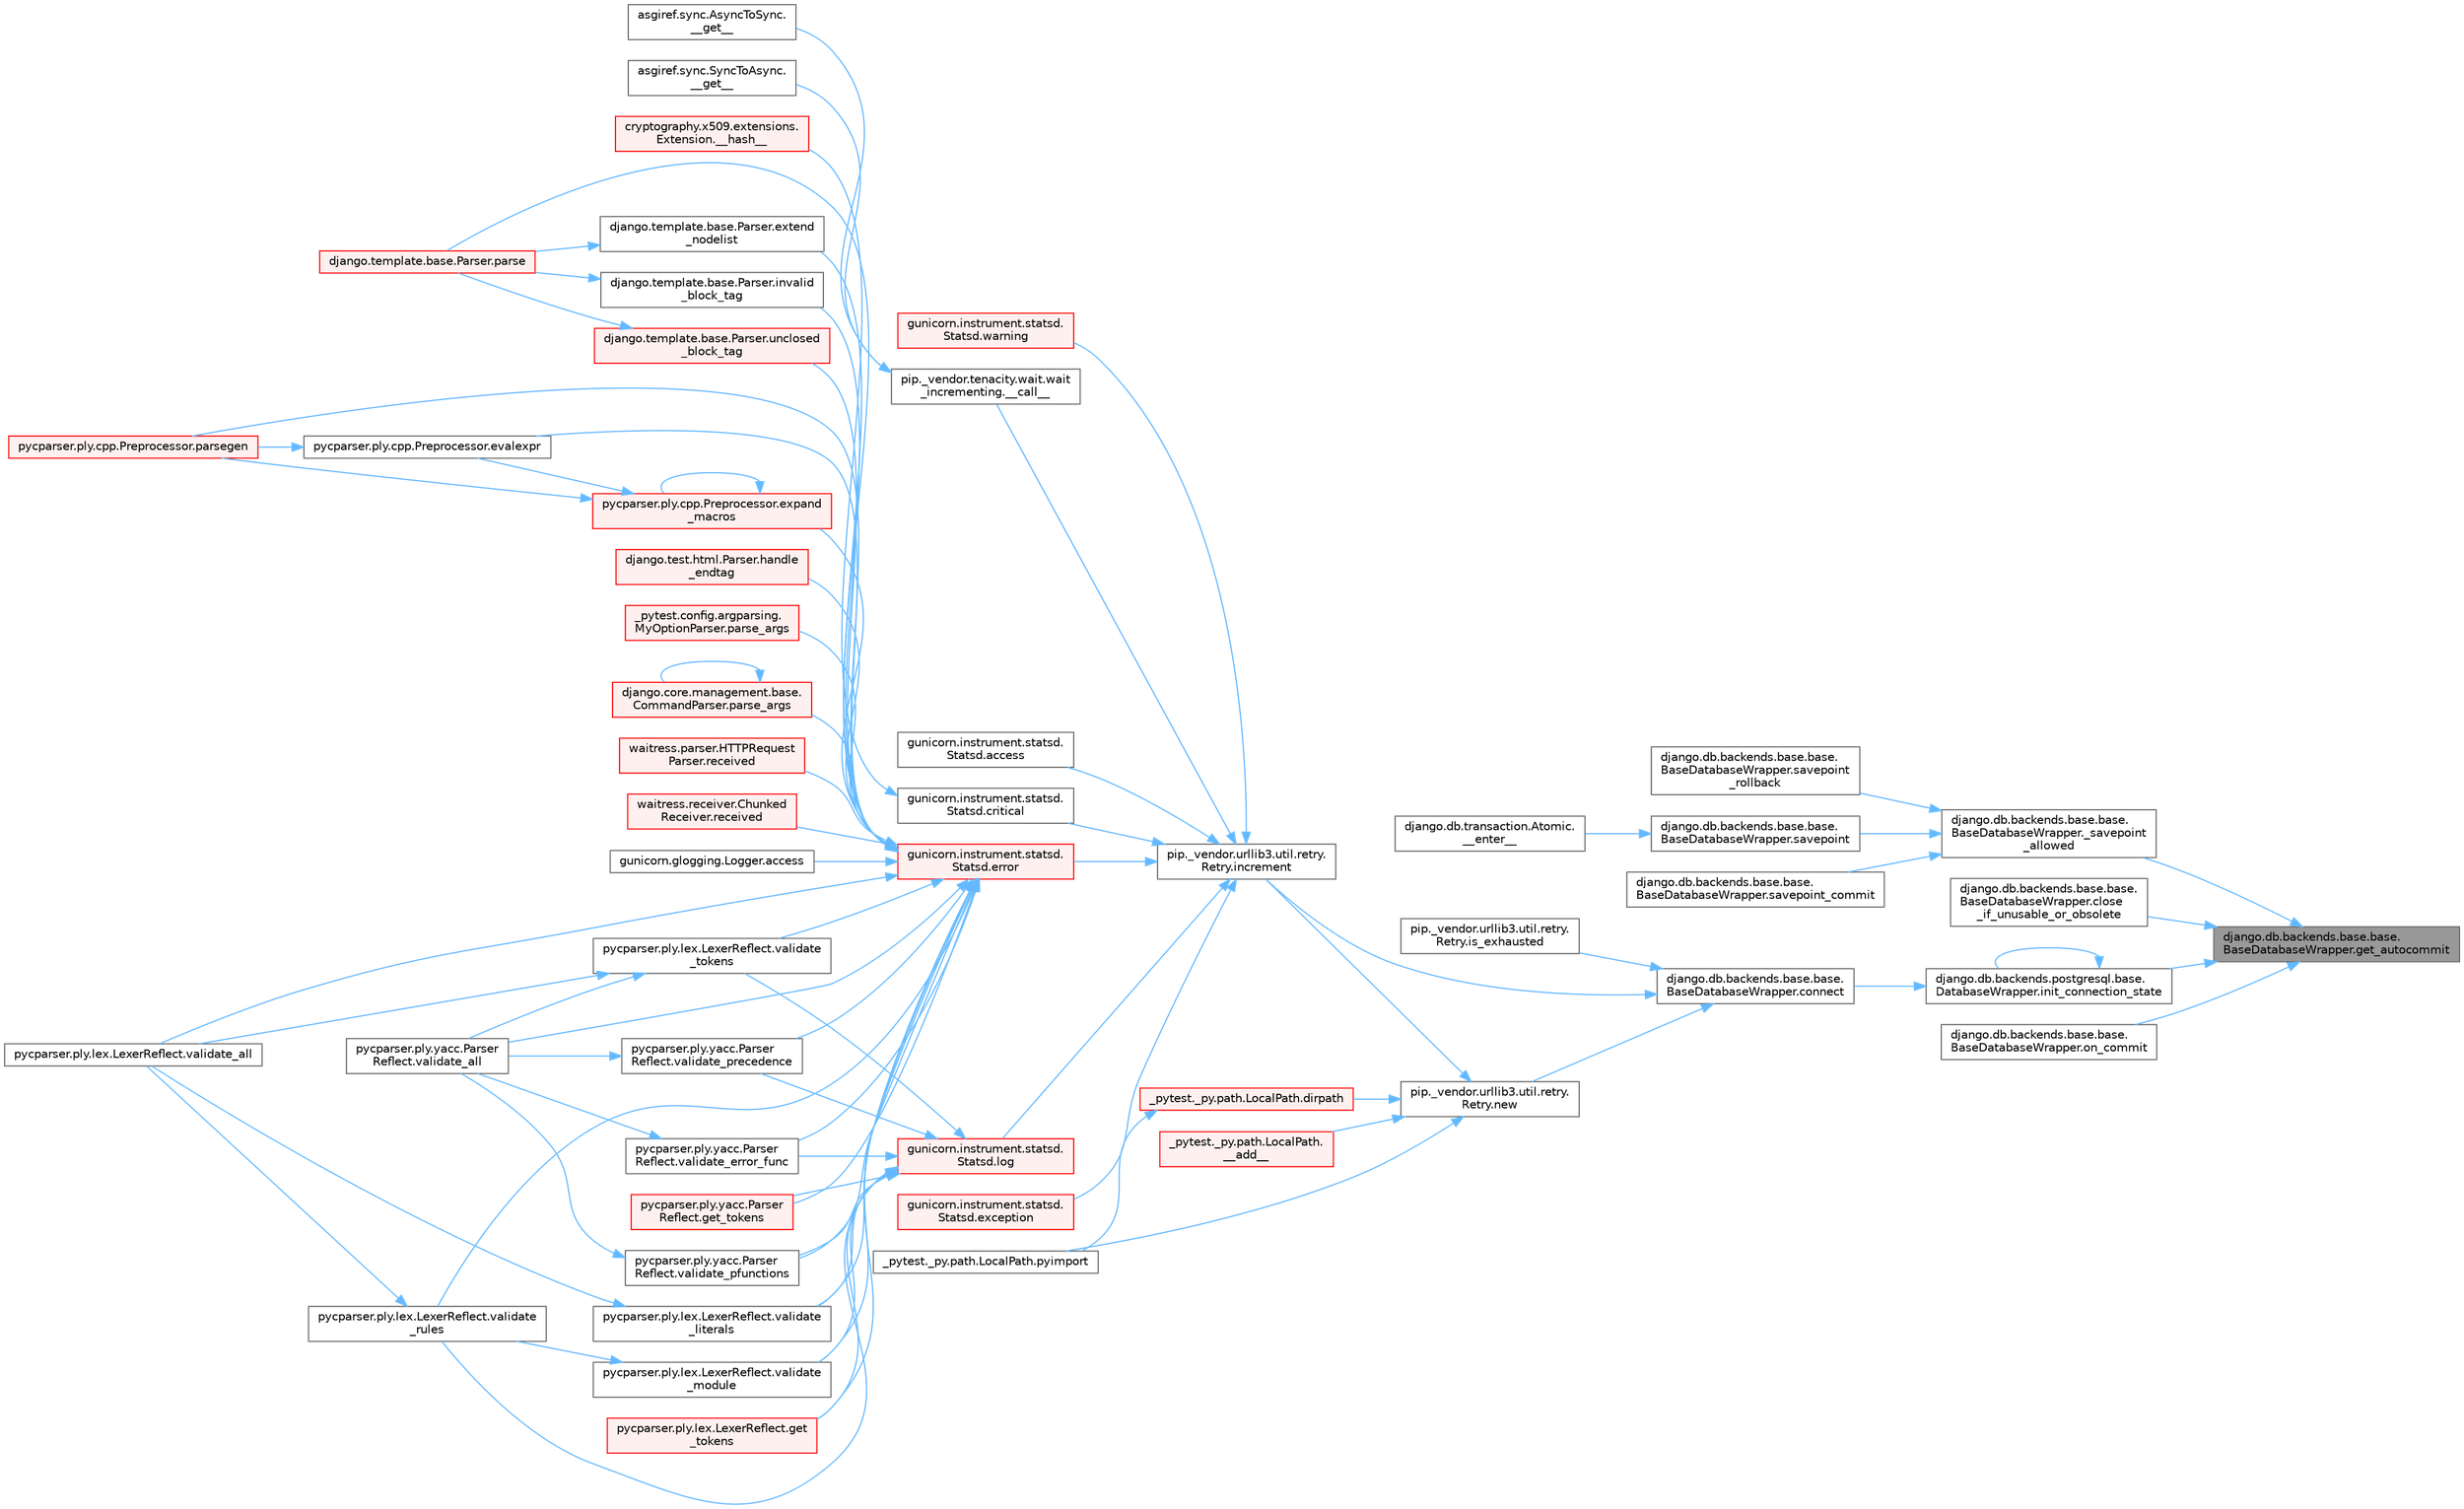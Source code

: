 digraph "django.db.backends.base.base.BaseDatabaseWrapper.get_autocommit"
{
 // LATEX_PDF_SIZE
  bgcolor="transparent";
  edge [fontname=Helvetica,fontsize=10,labelfontname=Helvetica,labelfontsize=10];
  node [fontname=Helvetica,fontsize=10,shape=box,height=0.2,width=0.4];
  rankdir="RL";
  Node1 [id="Node000001",label="django.db.backends.base.base.\lBaseDatabaseWrapper.get_autocommit",height=0.2,width=0.4,color="gray40", fillcolor="grey60", style="filled", fontcolor="black",tooltip=" "];
  Node1 -> Node2 [id="edge1_Node000001_Node000002",dir="back",color="steelblue1",style="solid",tooltip=" "];
  Node2 [id="Node000002",label="django.db.backends.base.base.\lBaseDatabaseWrapper._savepoint\l_allowed",height=0.2,width=0.4,color="grey40", fillcolor="white", style="filled",URL="$classdjango_1_1db_1_1backends_1_1base_1_1base_1_1_base_database_wrapper.html#af5e9f43abb235e035c6b4ab96ace4126",tooltip=" "];
  Node2 -> Node3 [id="edge2_Node000002_Node000003",dir="back",color="steelblue1",style="solid",tooltip=" "];
  Node3 [id="Node000003",label="django.db.backends.base.base.\lBaseDatabaseWrapper.savepoint",height=0.2,width=0.4,color="grey40", fillcolor="white", style="filled",URL="$classdjango_1_1db_1_1backends_1_1base_1_1base_1_1_base_database_wrapper.html#aa6f4a30ed7b20aba58e40da60c340634",tooltip=" "];
  Node3 -> Node4 [id="edge3_Node000003_Node000004",dir="back",color="steelblue1",style="solid",tooltip=" "];
  Node4 [id="Node000004",label="django.db.transaction.Atomic.\l__enter__",height=0.2,width=0.4,color="grey40", fillcolor="white", style="filled",URL="$classdjango_1_1db_1_1transaction_1_1_atomic.html#ad19b841c87b4bff436a8f622adee1882",tooltip=" "];
  Node2 -> Node5 [id="edge4_Node000002_Node000005",dir="back",color="steelblue1",style="solid",tooltip=" "];
  Node5 [id="Node000005",label="django.db.backends.base.base.\lBaseDatabaseWrapper.savepoint_commit",height=0.2,width=0.4,color="grey40", fillcolor="white", style="filled",URL="$classdjango_1_1db_1_1backends_1_1base_1_1base_1_1_base_database_wrapper.html#ab4764c220571616734c9723cf9320850",tooltip=" "];
  Node2 -> Node6 [id="edge5_Node000002_Node000006",dir="back",color="steelblue1",style="solid",tooltip=" "];
  Node6 [id="Node000006",label="django.db.backends.base.base.\lBaseDatabaseWrapper.savepoint\l_rollback",height=0.2,width=0.4,color="grey40", fillcolor="white", style="filled",URL="$classdjango_1_1db_1_1backends_1_1base_1_1base_1_1_base_database_wrapper.html#af48b460b2053811b541f5668ce51719e",tooltip=" "];
  Node1 -> Node7 [id="edge6_Node000001_Node000007",dir="back",color="steelblue1",style="solid",tooltip=" "];
  Node7 [id="Node000007",label="django.db.backends.base.base.\lBaseDatabaseWrapper.close\l_if_unusable_or_obsolete",height=0.2,width=0.4,color="grey40", fillcolor="white", style="filled",URL="$classdjango_1_1db_1_1backends_1_1base_1_1base_1_1_base_database_wrapper.html#a599dfc5a8da20da69ffa5a94869dad01",tooltip=" "];
  Node1 -> Node8 [id="edge7_Node000001_Node000008",dir="back",color="steelblue1",style="solid",tooltip=" "];
  Node8 [id="Node000008",label="django.db.backends.postgresql.base.\lDatabaseWrapper.init_connection_state",height=0.2,width=0.4,color="grey40", fillcolor="white", style="filled",URL="$classdjango_1_1db_1_1backends_1_1postgresql_1_1base_1_1_database_wrapper.html#a0f6575b463895b89bb6fc158beacb3cd",tooltip=" "];
  Node8 -> Node9 [id="edge8_Node000008_Node000009",dir="back",color="steelblue1",style="solid",tooltip=" "];
  Node9 [id="Node000009",label="django.db.backends.base.base.\lBaseDatabaseWrapper.connect",height=0.2,width=0.4,color="grey40", fillcolor="white", style="filled",URL="$classdjango_1_1db_1_1backends_1_1base_1_1base_1_1_base_database_wrapper.html#a7b64171260c3bf790ed1f563fe48ec35",tooltip=" "];
  Node9 -> Node10 [id="edge9_Node000009_Node000010",dir="back",color="steelblue1",style="solid",tooltip=" "];
  Node10 [id="Node000010",label="pip._vendor.urllib3.util.retry.\lRetry.increment",height=0.2,width=0.4,color="grey40", fillcolor="white", style="filled",URL="$classpip_1_1__vendor_1_1urllib3_1_1util_1_1retry_1_1_retry.html#a88dd993ccb2ef4b2bfa9ad0571374b12",tooltip=" "];
  Node10 -> Node11 [id="edge10_Node000010_Node000011",dir="back",color="steelblue1",style="solid",tooltip=" "];
  Node11 [id="Node000011",label="pip._vendor.tenacity.wait.wait\l_incrementing.__call__",height=0.2,width=0.4,color="grey40", fillcolor="white", style="filled",URL="$classpip_1_1__vendor_1_1tenacity_1_1wait_1_1wait__incrementing.html#af47b0264325b86a85aa5cfd3b59a28cf",tooltip=" "];
  Node11 -> Node12 [id="edge11_Node000011_Node000012",dir="back",color="steelblue1",style="solid",tooltip=" "];
  Node12 [id="Node000012",label="asgiref.sync.AsyncToSync.\l__get__",height=0.2,width=0.4,color="grey40", fillcolor="white", style="filled",URL="$classasgiref_1_1sync_1_1_async_to_sync.html#a23e9ef7a73da98dad9e3f4e65846969b",tooltip=" "];
  Node11 -> Node13 [id="edge12_Node000011_Node000013",dir="back",color="steelblue1",style="solid",tooltip=" "];
  Node13 [id="Node000013",label="asgiref.sync.SyncToAsync.\l__get__",height=0.2,width=0.4,color="grey40", fillcolor="white", style="filled",URL="$classasgiref_1_1sync_1_1_sync_to_async.html#aebdfbe3f01079a529fd2f39810597381",tooltip=" "];
  Node10 -> Node14 [id="edge13_Node000010_Node000014",dir="back",color="steelblue1",style="solid",tooltip=" "];
  Node14 [id="Node000014",label="gunicorn.instrument.statsd.\lStatsd.access",height=0.2,width=0.4,color="grey40", fillcolor="white", style="filled",URL="$classgunicorn_1_1instrument_1_1statsd_1_1_statsd.html#a54238bd99ae3e429bb3efdae3a79e8e6",tooltip=" "];
  Node10 -> Node15 [id="edge14_Node000010_Node000015",dir="back",color="steelblue1",style="solid",tooltip=" "];
  Node15 [id="Node000015",label="gunicorn.instrument.statsd.\lStatsd.critical",height=0.2,width=0.4,color="grey40", fillcolor="white", style="filled",URL="$classgunicorn_1_1instrument_1_1statsd_1_1_statsd.html#a6a14e36bb7c86f86aa200f1ba8234786",tooltip=" "];
  Node15 -> Node16 [id="edge15_Node000015_Node000016",dir="back",color="steelblue1",style="solid",tooltip=" "];
  Node16 [id="Node000016",label="cryptography.x509.extensions.\lExtension.__hash__",height=0.2,width=0.4,color="red", fillcolor="#FFF0F0", style="filled",URL="$classcryptography_1_1x509_1_1extensions_1_1_extension.html#a7744510faba9373c947790041c25021e",tooltip=" "];
  Node10 -> Node27 [id="edge16_Node000010_Node000027",dir="back",color="steelblue1",style="solid",tooltip=" "];
  Node27 [id="Node000027",label="gunicorn.instrument.statsd.\lStatsd.error",height=0.2,width=0.4,color="red", fillcolor="#FFF0F0", style="filled",URL="$classgunicorn_1_1instrument_1_1statsd_1_1_statsd.html#a00ca379c910e5842719e48e617504c12",tooltip=" "];
  Node27 -> Node28 [id="edge17_Node000027_Node000028",dir="back",color="steelblue1",style="solid",tooltip=" "];
  Node28 [id="Node000028",label="gunicorn.glogging.Logger.access",height=0.2,width=0.4,color="grey40", fillcolor="white", style="filled",URL="$classgunicorn_1_1glogging_1_1_logger.html#a3b9fcb2cb9d7803a849f41d52df08b4b",tooltip=" "];
  Node27 -> Node29 [id="edge18_Node000027_Node000029",dir="back",color="steelblue1",style="solid",tooltip=" "];
  Node29 [id="Node000029",label="pycparser.ply.cpp.Preprocessor.evalexpr",height=0.2,width=0.4,color="grey40", fillcolor="white", style="filled",URL="$classpycparser_1_1ply_1_1cpp_1_1_preprocessor.html#a3c16ad6c28242d1214d20158b02ecabd",tooltip=" "];
  Node29 -> Node30 [id="edge19_Node000029_Node000030",dir="back",color="steelblue1",style="solid",tooltip=" "];
  Node30 [id="Node000030",label="pycparser.ply.cpp.Preprocessor.parsegen",height=0.2,width=0.4,color="red", fillcolor="#FFF0F0", style="filled",URL="$classpycparser_1_1ply_1_1cpp_1_1_preprocessor.html#aad71ed64ebab07f9eafb0b36f9108723",tooltip=" "];
  Node27 -> Node1604 [id="edge20_Node000027_Node001604",dir="back",color="steelblue1",style="solid",tooltip=" "];
  Node1604 [id="Node001604",label="pycparser.ply.cpp.Preprocessor.expand\l_macros",height=0.2,width=0.4,color="red", fillcolor="#FFF0F0", style="filled",URL="$classpycparser_1_1ply_1_1cpp_1_1_preprocessor.html#a4ac7e926ac9f68ef96f58e704a570d42",tooltip=" "];
  Node1604 -> Node29 [id="edge21_Node001604_Node000029",dir="back",color="steelblue1",style="solid",tooltip=" "];
  Node1604 -> Node1604 [id="edge22_Node001604_Node001604",dir="back",color="steelblue1",style="solid",tooltip=" "];
  Node1604 -> Node30 [id="edge23_Node001604_Node000030",dir="back",color="steelblue1",style="solid",tooltip=" "];
  Node27 -> Node1606 [id="edge24_Node000027_Node001606",dir="back",color="steelblue1",style="solid",tooltip=" "];
  Node1606 [id="Node001606",label="django.template.base.Parser.extend\l_nodelist",height=0.2,width=0.4,color="grey40", fillcolor="white", style="filled",URL="$classdjango_1_1template_1_1base_1_1_parser.html#a18cc3b61dee227ebe679d5a97e219f55",tooltip=" "];
  Node1606 -> Node1607 [id="edge25_Node001606_Node001607",dir="back",color="steelblue1",style="solid",tooltip=" "];
  Node1607 [id="Node001607",label="django.template.base.Parser.parse",height=0.2,width=0.4,color="red", fillcolor="#FFF0F0", style="filled",URL="$classdjango_1_1template_1_1base_1_1_parser.html#adf49a6d849c5bc731f4dcd79bbd13e52",tooltip=" "];
  Node27 -> Node1614 [id="edge26_Node000027_Node001614",dir="back",color="steelblue1",style="solid",tooltip=" "];
  Node1614 [id="Node001614",label="pycparser.ply.lex.LexerReflect.get\l_tokens",height=0.2,width=0.4,color="red", fillcolor="#FFF0F0", style="filled",URL="$classpycparser_1_1ply_1_1lex_1_1_lexer_reflect.html#a10983bce282c9b55abb82ce3807c6286",tooltip=" "];
  Node27 -> Node1616 [id="edge27_Node000027_Node001616",dir="back",color="steelblue1",style="solid",tooltip=" "];
  Node1616 [id="Node001616",label="pycparser.ply.yacc.Parser\lReflect.get_tokens",height=0.2,width=0.4,color="red", fillcolor="#FFF0F0", style="filled",URL="$classpycparser_1_1ply_1_1yacc_1_1_parser_reflect.html#a32a8391d1552f74d1fd812eec68dc908",tooltip=" "];
  Node27 -> Node1617 [id="edge28_Node000027_Node001617",dir="back",color="steelblue1",style="solid",tooltip=" "];
  Node1617 [id="Node001617",label="django.test.html.Parser.handle\l_endtag",height=0.2,width=0.4,color="red", fillcolor="#FFF0F0", style="filled",URL="$classdjango_1_1test_1_1html_1_1_parser.html#a884b3359f3c54327e1eb7315d24e003d",tooltip=" "];
  Node27 -> Node1619 [id="edge29_Node000027_Node001619",dir="back",color="steelblue1",style="solid",tooltip=" "];
  Node1619 [id="Node001619",label="django.template.base.Parser.invalid\l_block_tag",height=0.2,width=0.4,color="grey40", fillcolor="white", style="filled",URL="$classdjango_1_1template_1_1base_1_1_parser.html#ad5b5b4e7969f94be4891ad344fb51af5",tooltip=" "];
  Node1619 -> Node1607 [id="edge30_Node001619_Node001607",dir="back",color="steelblue1",style="solid",tooltip=" "];
  Node27 -> Node1607 [id="edge31_Node000027_Node001607",dir="back",color="steelblue1",style="solid",tooltip=" "];
  Node27 -> Node1620 [id="edge32_Node000027_Node001620",dir="back",color="steelblue1",style="solid",tooltip=" "];
  Node1620 [id="Node001620",label="_pytest.config.argparsing.\lMyOptionParser.parse_args",height=0.2,width=0.4,color="red", fillcolor="#FFF0F0", style="filled",URL="$class__pytest_1_1config_1_1argparsing_1_1_my_option_parser.html#ab9c41ef7aa3563347d264f1b7a8a1a66",tooltip=" "];
  Node27 -> Node1623 [id="edge33_Node000027_Node001623",dir="back",color="steelblue1",style="solid",tooltip=" "];
  Node1623 [id="Node001623",label="django.core.management.base.\lCommandParser.parse_args",height=0.2,width=0.4,color="red", fillcolor="#FFF0F0", style="filled",URL="$classdjango_1_1core_1_1management_1_1base_1_1_command_parser.html#a3bfc67243196388c65ea6d0755637db5",tooltip=" "];
  Node1623 -> Node1623 [id="edge34_Node001623_Node001623",dir="back",color="steelblue1",style="solid",tooltip=" "];
  Node27 -> Node30 [id="edge35_Node000027_Node000030",dir="back",color="steelblue1",style="solid",tooltip=" "];
  Node27 -> Node1624 [id="edge36_Node000027_Node001624",dir="back",color="steelblue1",style="solid",tooltip=" "];
  Node1624 [id="Node001624",label="waitress.parser.HTTPRequest\lParser.received",height=0.2,width=0.4,color="red", fillcolor="#FFF0F0", style="filled",URL="$classwaitress_1_1parser_1_1_h_t_t_p_request_parser.html#a37aaf6b973fa4959ae4fe6fe4048fc24",tooltip=" "];
  Node27 -> Node1625 [id="edge37_Node000027_Node001625",dir="back",color="steelblue1",style="solid",tooltip=" "];
  Node1625 [id="Node001625",label="waitress.receiver.Chunked\lReceiver.received",height=0.2,width=0.4,color="red", fillcolor="#FFF0F0", style="filled",URL="$classwaitress_1_1receiver_1_1_chunked_receiver.html#a560337d435bad205b28d765329a3d9e0",tooltip=" "];
  Node27 -> Node1626 [id="edge38_Node000027_Node001626",dir="back",color="steelblue1",style="solid",tooltip=" "];
  Node1626 [id="Node001626",label="django.template.base.Parser.unclosed\l_block_tag",height=0.2,width=0.4,color="red", fillcolor="#FFF0F0", style="filled",URL="$classdjango_1_1template_1_1base_1_1_parser.html#a5ee190e13908db0573b7687deb43b639",tooltip=" "];
  Node1626 -> Node1607 [id="edge39_Node001626_Node001607",dir="back",color="steelblue1",style="solid",tooltip=" "];
  Node27 -> Node1628 [id="edge40_Node000027_Node001628",dir="back",color="steelblue1",style="solid",tooltip=" "];
  Node1628 [id="Node001628",label="pycparser.ply.lex.LexerReflect.validate_all",height=0.2,width=0.4,color="grey40", fillcolor="white", style="filled",URL="$classpycparser_1_1ply_1_1lex_1_1_lexer_reflect.html#a218bcca937278cc45093167729bfb7ac",tooltip=" "];
  Node27 -> Node1434 [id="edge41_Node000027_Node001434",dir="back",color="steelblue1",style="solid",tooltip=" "];
  Node1434 [id="Node001434",label="pycparser.ply.yacc.Parser\lReflect.validate_all",height=0.2,width=0.4,color="grey40", fillcolor="white", style="filled",URL="$classpycparser_1_1ply_1_1yacc_1_1_parser_reflect.html#a96ac0824424f670c89156918f699b845",tooltip=" "];
  Node27 -> Node1629 [id="edge42_Node000027_Node001629",dir="back",color="steelblue1",style="solid",tooltip=" "];
  Node1629 [id="Node001629",label="pycparser.ply.yacc.Parser\lReflect.validate_error_func",height=0.2,width=0.4,color="grey40", fillcolor="white", style="filled",URL="$classpycparser_1_1ply_1_1yacc_1_1_parser_reflect.html#abb7904164b127d4246ed5a91ddf741a8",tooltip=" "];
  Node1629 -> Node1434 [id="edge43_Node001629_Node001434",dir="back",color="steelblue1",style="solid",tooltip=" "];
  Node27 -> Node1630 [id="edge44_Node000027_Node001630",dir="back",color="steelblue1",style="solid",tooltip=" "];
  Node1630 [id="Node001630",label="pycparser.ply.lex.LexerReflect.validate\l_literals",height=0.2,width=0.4,color="grey40", fillcolor="white", style="filled",URL="$classpycparser_1_1ply_1_1lex_1_1_lexer_reflect.html#a7797d2874e80da683e656d5ba97f4a11",tooltip=" "];
  Node1630 -> Node1628 [id="edge45_Node001630_Node001628",dir="back",color="steelblue1",style="solid",tooltip=" "];
  Node27 -> Node1631 [id="edge46_Node000027_Node001631",dir="back",color="steelblue1",style="solid",tooltip=" "];
  Node1631 [id="Node001631",label="pycparser.ply.lex.LexerReflect.validate\l_module",height=0.2,width=0.4,color="grey40", fillcolor="white", style="filled",URL="$classpycparser_1_1ply_1_1lex_1_1_lexer_reflect.html#ac4c78bbfe7d389bff02bd7fb7222d4f9",tooltip=" "];
  Node1631 -> Node1632 [id="edge47_Node001631_Node001632",dir="back",color="steelblue1",style="solid",tooltip=" "];
  Node1632 [id="Node001632",label="pycparser.ply.lex.LexerReflect.validate\l_rules",height=0.2,width=0.4,color="grey40", fillcolor="white", style="filled",URL="$classpycparser_1_1ply_1_1lex_1_1_lexer_reflect.html#a16c717b08e8dfb81b432995308be295a",tooltip=" "];
  Node1632 -> Node1628 [id="edge48_Node001632_Node001628",dir="back",color="steelblue1",style="solid",tooltip=" "];
  Node27 -> Node1633 [id="edge49_Node000027_Node001633",dir="back",color="steelblue1",style="solid",tooltip=" "];
  Node1633 [id="Node001633",label="pycparser.ply.yacc.Parser\lReflect.validate_pfunctions",height=0.2,width=0.4,color="grey40", fillcolor="white", style="filled",URL="$classpycparser_1_1ply_1_1yacc_1_1_parser_reflect.html#ad6caed0ceb47c1d26816271401d68b32",tooltip=" "];
  Node1633 -> Node1434 [id="edge50_Node001633_Node001434",dir="back",color="steelblue1",style="solid",tooltip=" "];
  Node27 -> Node1634 [id="edge51_Node000027_Node001634",dir="back",color="steelblue1",style="solid",tooltip=" "];
  Node1634 [id="Node001634",label="pycparser.ply.yacc.Parser\lReflect.validate_precedence",height=0.2,width=0.4,color="grey40", fillcolor="white", style="filled",URL="$classpycparser_1_1ply_1_1yacc_1_1_parser_reflect.html#a21d35acc015ce3c629247dc491dd9d20",tooltip=" "];
  Node1634 -> Node1434 [id="edge52_Node001634_Node001434",dir="back",color="steelblue1",style="solid",tooltip=" "];
  Node27 -> Node1632 [id="edge53_Node000027_Node001632",dir="back",color="steelblue1",style="solid",tooltip=" "];
  Node27 -> Node1635 [id="edge54_Node000027_Node001635",dir="back",color="steelblue1",style="solid",tooltip=" "];
  Node1635 [id="Node001635",label="pycparser.ply.lex.LexerReflect.validate\l_tokens",height=0.2,width=0.4,color="grey40", fillcolor="white", style="filled",URL="$classpycparser_1_1ply_1_1lex_1_1_lexer_reflect.html#a4bdc9e539877f748edefcd978105615b",tooltip=" "];
  Node1635 -> Node1628 [id="edge55_Node001635_Node001628",dir="back",color="steelblue1",style="solid",tooltip=" "];
  Node1635 -> Node1434 [id="edge56_Node001635_Node001434",dir="back",color="steelblue1",style="solid",tooltip=" "];
  Node10 -> Node3174 [id="edge57_Node000010_Node003174",dir="back",color="steelblue1",style="solid",tooltip=" "];
  Node3174 [id="Node003174",label="gunicorn.instrument.statsd.\lStatsd.exception",height=0.2,width=0.4,color="red", fillcolor="#FFF0F0", style="filled",URL="$classgunicorn_1_1instrument_1_1statsd_1_1_statsd.html#adb608a3f95da3d6e3a9c000265fd866b",tooltip=" "];
  Node10 -> Node3178 [id="edge58_Node000010_Node003178",dir="back",color="steelblue1",style="solid",tooltip=" "];
  Node3178 [id="Node003178",label="gunicorn.instrument.statsd.\lStatsd.log",height=0.2,width=0.4,color="red", fillcolor="#FFF0F0", style="filled",URL="$classgunicorn_1_1instrument_1_1statsd_1_1_statsd.html#ab99145cf0b7c66dbcebcbdcbd44b4953",tooltip=" "];
  Node3178 -> Node1614 [id="edge59_Node003178_Node001614",dir="back",color="steelblue1",style="solid",tooltip=" "];
  Node3178 -> Node1616 [id="edge60_Node003178_Node001616",dir="back",color="steelblue1",style="solid",tooltip=" "];
  Node3178 -> Node1629 [id="edge61_Node003178_Node001629",dir="back",color="steelblue1",style="solid",tooltip=" "];
  Node3178 -> Node1630 [id="edge62_Node003178_Node001630",dir="back",color="steelblue1",style="solid",tooltip=" "];
  Node3178 -> Node1631 [id="edge63_Node003178_Node001631",dir="back",color="steelblue1",style="solid",tooltip=" "];
  Node3178 -> Node1633 [id="edge64_Node003178_Node001633",dir="back",color="steelblue1",style="solid",tooltip=" "];
  Node3178 -> Node1634 [id="edge65_Node003178_Node001634",dir="back",color="steelblue1",style="solid",tooltip=" "];
  Node3178 -> Node1632 [id="edge66_Node003178_Node001632",dir="back",color="steelblue1",style="solid",tooltip=" "];
  Node3178 -> Node1635 [id="edge67_Node003178_Node001635",dir="back",color="steelblue1",style="solid",tooltip=" "];
  Node10 -> Node3179 [id="edge68_Node000010_Node003179",dir="back",color="steelblue1",style="solid",tooltip=" "];
  Node3179 [id="Node003179",label="gunicorn.instrument.statsd.\lStatsd.warning",height=0.2,width=0.4,color="red", fillcolor="#FFF0F0", style="filled",URL="$classgunicorn_1_1instrument_1_1statsd_1_1_statsd.html#a4b25361c9be113a5555acee1dd23fc61",tooltip=" "];
  Node9 -> Node933 [id="edge69_Node000009_Node000933",dir="back",color="steelblue1",style="solid",tooltip=" "];
  Node933 [id="Node000933",label="pip._vendor.urllib3.util.retry.\lRetry.is_exhausted",height=0.2,width=0.4,color="grey40", fillcolor="white", style="filled",URL="$classpip_1_1__vendor_1_1urllib3_1_1util_1_1retry_1_1_retry.html#ad8d42bd72e35f497daf9a0359560969d",tooltip=" "];
  Node9 -> Node934 [id="edge70_Node000009_Node000934",dir="back",color="steelblue1",style="solid",tooltip=" "];
  Node934 [id="Node000934",label="pip._vendor.urllib3.util.retry.\lRetry.new",height=0.2,width=0.4,color="grey40", fillcolor="white", style="filled",URL="$classpip_1_1__vendor_1_1urllib3_1_1util_1_1retry_1_1_retry.html#ab806585412b9d9b3c0d882fb4bd8d3c0",tooltip=" "];
  Node934 -> Node667 [id="edge71_Node000934_Node000667",dir="back",color="steelblue1",style="solid",tooltip=" "];
  Node667 [id="Node000667",label="_pytest._py.path.LocalPath.\l__add__",height=0.2,width=0.4,color="red", fillcolor="#FFF0F0", style="filled",URL="$class__pytest_1_1__py_1_1path_1_1_local_path.html#abe95df43f29943a2ec6ccad0c25662da",tooltip=" "];
  Node934 -> Node935 [id="edge72_Node000934_Node000935",dir="back",color="steelblue1",style="solid",tooltip=" "];
  Node935 [id="Node000935",label="_pytest._py.path.LocalPath.dirpath",height=0.2,width=0.4,color="red", fillcolor="#FFF0F0", style="filled",URL="$class__pytest_1_1__py_1_1path_1_1_local_path.html#aa8766bdaffd39f928eaae6f30b741b05",tooltip=" "];
  Node935 -> Node1119 [id="edge73_Node000935_Node001119",dir="back",color="steelblue1",style="solid",tooltip=" "];
  Node1119 [id="Node001119",label="_pytest._py.path.LocalPath.pyimport",height=0.2,width=0.4,color="grey40", fillcolor="white", style="filled",URL="$class__pytest_1_1__py_1_1path_1_1_local_path.html#aaf2fbd0a1a8554d138b60c28ca682b75",tooltip=" "];
  Node934 -> Node10 [id="edge74_Node000934_Node000010",dir="back",color="steelblue1",style="solid",tooltip=" "];
  Node934 -> Node1119 [id="edge75_Node000934_Node001119",dir="back",color="steelblue1",style="solid",tooltip=" "];
  Node8 -> Node8 [id="edge76_Node000008_Node000008",dir="back",color="steelblue1",style="solid",tooltip=" "];
  Node1 -> Node3180 [id="edge77_Node000001_Node003180",dir="back",color="steelblue1",style="solid",tooltip=" "];
  Node3180 [id="Node003180",label="django.db.backends.base.base.\lBaseDatabaseWrapper.on_commit",height=0.2,width=0.4,color="grey40", fillcolor="white", style="filled",URL="$classdjango_1_1db_1_1backends_1_1base_1_1base_1_1_base_database_wrapper.html#a71140995d9181566c100dde9f06fa8fc",tooltip=" "];
}
